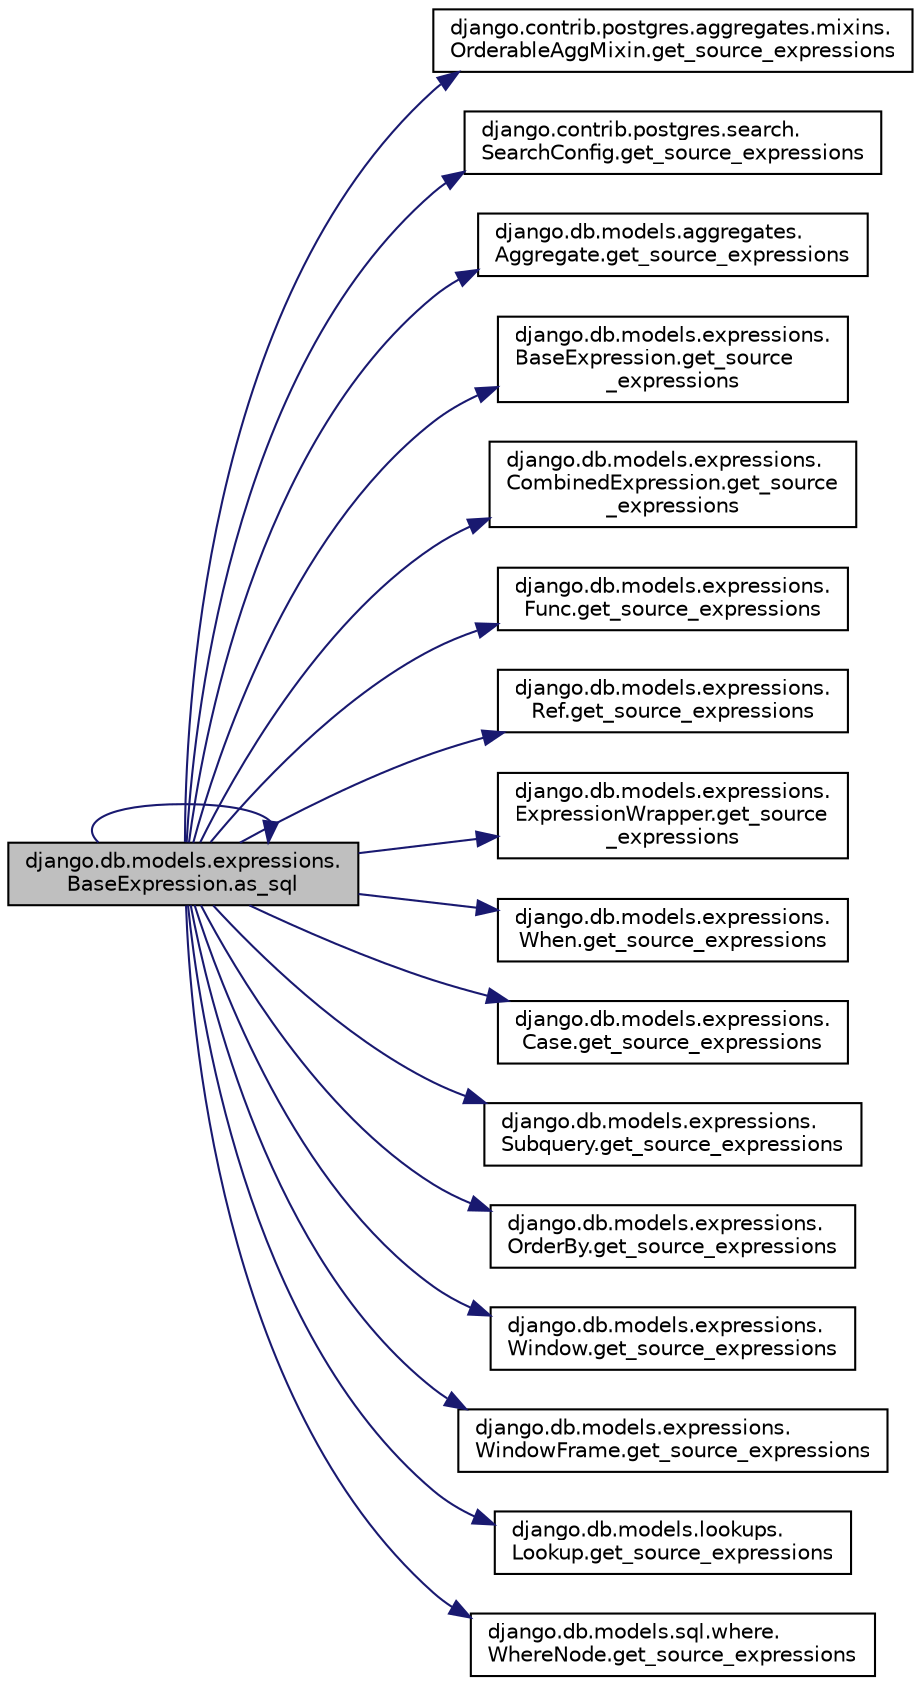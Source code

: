 digraph "django.db.models.expressions.BaseExpression.as_sql"
{
 // LATEX_PDF_SIZE
  edge [fontname="Helvetica",fontsize="10",labelfontname="Helvetica",labelfontsize="10"];
  node [fontname="Helvetica",fontsize="10",shape=record];
  rankdir="LR";
  Node1 [label="django.db.models.expressions.\lBaseExpression.as_sql",height=0.2,width=0.4,color="black", fillcolor="grey75", style="filled", fontcolor="black",tooltip=" "];
  Node1 -> Node1 [color="midnightblue",fontsize="10",style="solid",fontname="Helvetica"];
  Node1 -> Node2 [color="midnightblue",fontsize="10",style="solid",fontname="Helvetica"];
  Node2 [label="django.contrib.postgres.aggregates.mixins.\lOrderableAggMixin.get_source_expressions",height=0.2,width=0.4,color="black", fillcolor="white", style="filled",URL="$d3/d05/classdjango_1_1contrib_1_1postgres_1_1aggregates_1_1mixins_1_1_orderable_agg_mixin.html#a11ca10bbbc4020864f9118672ec86fec",tooltip=" "];
  Node1 -> Node3 [color="midnightblue",fontsize="10",style="solid",fontname="Helvetica"];
  Node3 [label="django.contrib.postgres.search.\lSearchConfig.get_source_expressions",height=0.2,width=0.4,color="black", fillcolor="white", style="filled",URL="$d5/d87/classdjango_1_1contrib_1_1postgres_1_1search_1_1_search_config.html#a6cb8608630609dd02e6da56610447373",tooltip=" "];
  Node1 -> Node4 [color="midnightblue",fontsize="10",style="solid",fontname="Helvetica"];
  Node4 [label="django.db.models.aggregates.\lAggregate.get_source_expressions",height=0.2,width=0.4,color="black", fillcolor="white", style="filled",URL="$d7/d0c/classdjango_1_1db_1_1models_1_1aggregates_1_1_aggregate.html#a6d962141f98ebbc444dab691b9a288bd",tooltip=" "];
  Node1 -> Node5 [color="midnightblue",fontsize="10",style="solid",fontname="Helvetica"];
  Node5 [label="django.db.models.expressions.\lBaseExpression.get_source\l_expressions",height=0.2,width=0.4,color="black", fillcolor="white", style="filled",URL="$de/d6b/classdjango_1_1db_1_1models_1_1expressions_1_1_base_expression.html#abc7c971de5fa31b63ca0dea66741e1a7",tooltip=" "];
  Node1 -> Node6 [color="midnightblue",fontsize="10",style="solid",fontname="Helvetica"];
  Node6 [label="django.db.models.expressions.\lCombinedExpression.get_source\l_expressions",height=0.2,width=0.4,color="black", fillcolor="white", style="filled",URL="$dc/d12/classdjango_1_1db_1_1models_1_1expressions_1_1_combined_expression.html#aca95dd5e6e029d6b09544a7adcf37e38",tooltip=" "];
  Node1 -> Node7 [color="midnightblue",fontsize="10",style="solid",fontname="Helvetica"];
  Node7 [label="django.db.models.expressions.\lFunc.get_source_expressions",height=0.2,width=0.4,color="black", fillcolor="white", style="filled",URL="$d8/d57/classdjango_1_1db_1_1models_1_1expressions_1_1_func.html#aba6fe854ceb43261d1e8270b9f488151",tooltip=" "];
  Node1 -> Node8 [color="midnightblue",fontsize="10",style="solid",fontname="Helvetica"];
  Node8 [label="django.db.models.expressions.\lRef.get_source_expressions",height=0.2,width=0.4,color="black", fillcolor="white", style="filled",URL="$d4/d65/classdjango_1_1db_1_1models_1_1expressions_1_1_ref.html#a3731dc237d2abeece0f3f88cbeca42d0",tooltip=" "];
  Node1 -> Node9 [color="midnightblue",fontsize="10",style="solid",fontname="Helvetica"];
  Node9 [label="django.db.models.expressions.\lExpressionWrapper.get_source\l_expressions",height=0.2,width=0.4,color="black", fillcolor="white", style="filled",URL="$d4/dab/classdjango_1_1db_1_1models_1_1expressions_1_1_expression_wrapper.html#aaf918e0158219e225d53e591558248ff",tooltip=" "];
  Node1 -> Node10 [color="midnightblue",fontsize="10",style="solid",fontname="Helvetica"];
  Node10 [label="django.db.models.expressions.\lWhen.get_source_expressions",height=0.2,width=0.4,color="black", fillcolor="white", style="filled",URL="$d6/dd5/classdjango_1_1db_1_1models_1_1expressions_1_1_when.html#a3e2e34c41f24d436a97ffc5f3e61e5cb",tooltip=" "];
  Node1 -> Node11 [color="midnightblue",fontsize="10",style="solid",fontname="Helvetica"];
  Node11 [label="django.db.models.expressions.\lCase.get_source_expressions",height=0.2,width=0.4,color="black", fillcolor="white", style="filled",URL="$dc/dfd/classdjango_1_1db_1_1models_1_1expressions_1_1_case.html#a1ea519864fff874e6563013f6aa63a6a",tooltip=" "];
  Node1 -> Node12 [color="midnightblue",fontsize="10",style="solid",fontname="Helvetica"];
  Node12 [label="django.db.models.expressions.\lSubquery.get_source_expressions",height=0.2,width=0.4,color="black", fillcolor="white", style="filled",URL="$d9/dc7/classdjango_1_1db_1_1models_1_1expressions_1_1_subquery.html#aecb3daa8bc865d014f298ab73985cf21",tooltip=" "];
  Node1 -> Node13 [color="midnightblue",fontsize="10",style="solid",fontname="Helvetica"];
  Node13 [label="django.db.models.expressions.\lOrderBy.get_source_expressions",height=0.2,width=0.4,color="black", fillcolor="white", style="filled",URL="$da/d4d/classdjango_1_1db_1_1models_1_1expressions_1_1_order_by.html#af5daaabaf8b5dccd8f5dbe01a9c885c4",tooltip=" "];
  Node1 -> Node14 [color="midnightblue",fontsize="10",style="solid",fontname="Helvetica"];
  Node14 [label="django.db.models.expressions.\lWindow.get_source_expressions",height=0.2,width=0.4,color="black", fillcolor="white", style="filled",URL="$d6/d1c/classdjango_1_1db_1_1models_1_1expressions_1_1_window.html#a640ec00395ed746d70f30b69ff3969ac",tooltip=" "];
  Node1 -> Node15 [color="midnightblue",fontsize="10",style="solid",fontname="Helvetica"];
  Node15 [label="django.db.models.expressions.\lWindowFrame.get_source_expressions",height=0.2,width=0.4,color="black", fillcolor="white", style="filled",URL="$d8/d2e/classdjango_1_1db_1_1models_1_1expressions_1_1_window_frame.html#a7cca7938a063c9e01ff417ec6a16867b",tooltip=" "];
  Node1 -> Node16 [color="midnightblue",fontsize="10",style="solid",fontname="Helvetica"];
  Node16 [label="django.db.models.lookups.\lLookup.get_source_expressions",height=0.2,width=0.4,color="black", fillcolor="white", style="filled",URL="$dd/de0/classdjango_1_1db_1_1models_1_1lookups_1_1_lookup.html#a0eaeed4ed98ec605e8f61cee60acd16a",tooltip=" "];
  Node1 -> Node17 [color="midnightblue",fontsize="10",style="solid",fontname="Helvetica"];
  Node17 [label="django.db.models.sql.where.\lWhereNode.get_source_expressions",height=0.2,width=0.4,color="black", fillcolor="white", style="filled",URL="$db/da3/classdjango_1_1db_1_1models_1_1sql_1_1where_1_1_where_node.html#a22eff3b91916c09a5d8f2fdd98b7b801",tooltip=" "];
}
